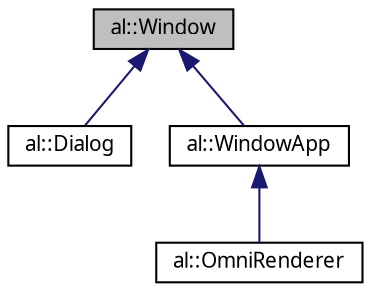 digraph "al::Window"
{
 // LATEX_PDF_SIZE
  bgcolor="transparent";
  edge [fontname="FreeSans.ttf",fontsize="10",labelfontname="FreeSans.ttf",labelfontsize="10"];
  node [fontname="FreeSans.ttf",fontsize="10",shape=record];
  Node1 [label="al::Window",height=0.2,width=0.4,color="black", fillcolor="grey75", style="filled", fontcolor="black",tooltip="Window with OpenGL context."];
  Node1 -> Node2 [dir="back",color="midnightblue",fontsize="10",style="solid",fontname="FreeSans.ttf"];
  Node2 [label="al::Dialog",height=0.2,width=0.4,color="black",URL="$classal_1_1_dialog.html",tooltip=" "];
  Node1 -> Node3 [dir="back",color="midnightblue",fontsize="10",style="solid",fontname="FreeSans.ttf"];
  Node3 [label="al::WindowApp",height=0.2,width=0.4,color="black",URL="$classal_1_1_window_app.html",tooltip=" "];
  Node3 -> Node4 [dir="back",color="midnightblue",fontsize="10",style="solid",fontname="FreeSans.ttf"];
  Node4 [label="al::OmniRenderer",height=0.2,width=0.4,color="black",URL="$structal_1_1_omni_renderer.html",tooltip=" "];
}
